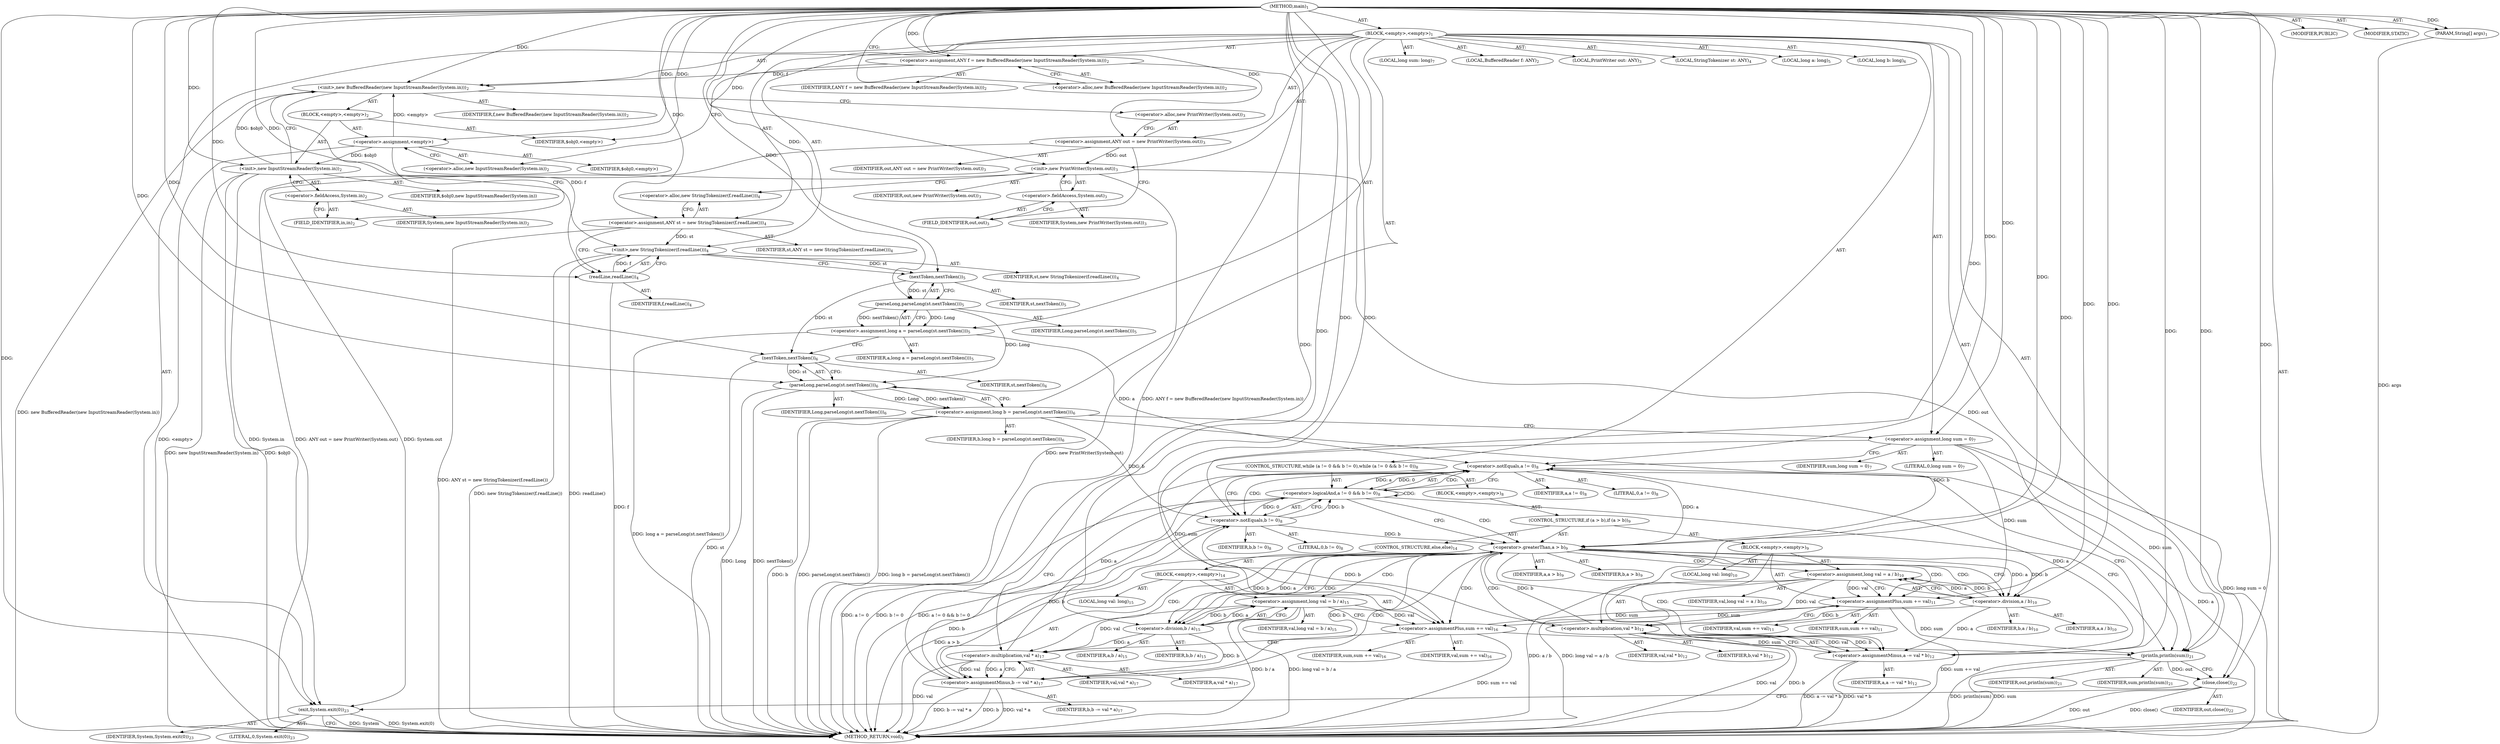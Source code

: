 digraph "main" {  
"23" [label = <(METHOD,main)<SUB>1</SUB>> ]
"24" [label = <(PARAM,String[] args)<SUB>1</SUB>> ]
"25" [label = <(BLOCK,&lt;empty&gt;,&lt;empty&gt;)<SUB>1</SUB>> ]
"4" [label = <(LOCAL,BufferedReader f: ANY)<SUB>2</SUB>> ]
"26" [label = <(&lt;operator&gt;.assignment,ANY f = new BufferedReader(new InputStreamReader(System.in)))<SUB>2</SUB>> ]
"27" [label = <(IDENTIFIER,f,ANY f = new BufferedReader(new InputStreamReader(System.in)))<SUB>2</SUB>> ]
"28" [label = <(&lt;operator&gt;.alloc,new BufferedReader(new InputStreamReader(System.in)))<SUB>2</SUB>> ]
"29" [label = <(&lt;init&gt;,new BufferedReader(new InputStreamReader(System.in)))<SUB>2</SUB>> ]
"3" [label = <(IDENTIFIER,f,new BufferedReader(new InputStreamReader(System.in)))<SUB>2</SUB>> ]
"30" [label = <(BLOCK,&lt;empty&gt;,&lt;empty&gt;)<SUB>2</SUB>> ]
"31" [label = <(&lt;operator&gt;.assignment,&lt;empty&gt;)> ]
"32" [label = <(IDENTIFIER,$obj0,&lt;empty&gt;)> ]
"33" [label = <(&lt;operator&gt;.alloc,new InputStreamReader(System.in))<SUB>2</SUB>> ]
"34" [label = <(&lt;init&gt;,new InputStreamReader(System.in))<SUB>2</SUB>> ]
"35" [label = <(IDENTIFIER,$obj0,new InputStreamReader(System.in))> ]
"36" [label = <(&lt;operator&gt;.fieldAccess,System.in)<SUB>2</SUB>> ]
"37" [label = <(IDENTIFIER,System,new InputStreamReader(System.in))<SUB>2</SUB>> ]
"38" [label = <(FIELD_IDENTIFIER,in,in)<SUB>2</SUB>> ]
"39" [label = <(IDENTIFIER,$obj0,&lt;empty&gt;)> ]
"6" [label = <(LOCAL,PrintWriter out: ANY)<SUB>3</SUB>> ]
"40" [label = <(&lt;operator&gt;.assignment,ANY out = new PrintWriter(System.out))<SUB>3</SUB>> ]
"41" [label = <(IDENTIFIER,out,ANY out = new PrintWriter(System.out))<SUB>3</SUB>> ]
"42" [label = <(&lt;operator&gt;.alloc,new PrintWriter(System.out))<SUB>3</SUB>> ]
"43" [label = <(&lt;init&gt;,new PrintWriter(System.out))<SUB>3</SUB>> ]
"5" [label = <(IDENTIFIER,out,new PrintWriter(System.out))<SUB>3</SUB>> ]
"44" [label = <(&lt;operator&gt;.fieldAccess,System.out)<SUB>3</SUB>> ]
"45" [label = <(IDENTIFIER,System,new PrintWriter(System.out))<SUB>3</SUB>> ]
"46" [label = <(FIELD_IDENTIFIER,out,out)<SUB>3</SUB>> ]
"8" [label = <(LOCAL,StringTokenizer st: ANY)<SUB>4</SUB>> ]
"47" [label = <(&lt;operator&gt;.assignment,ANY st = new StringTokenizer(f.readLine()))<SUB>4</SUB>> ]
"48" [label = <(IDENTIFIER,st,ANY st = new StringTokenizer(f.readLine()))<SUB>4</SUB>> ]
"49" [label = <(&lt;operator&gt;.alloc,new StringTokenizer(f.readLine()))<SUB>4</SUB>> ]
"50" [label = <(&lt;init&gt;,new StringTokenizer(f.readLine()))<SUB>4</SUB>> ]
"7" [label = <(IDENTIFIER,st,new StringTokenizer(f.readLine()))<SUB>4</SUB>> ]
"51" [label = <(readLine,readLine())<SUB>4</SUB>> ]
"52" [label = <(IDENTIFIER,f,readLine())<SUB>4</SUB>> ]
"53" [label = <(LOCAL,long a: long)<SUB>5</SUB>> ]
"54" [label = <(&lt;operator&gt;.assignment,long a = parseLong(st.nextToken()))<SUB>5</SUB>> ]
"55" [label = <(IDENTIFIER,a,long a = parseLong(st.nextToken()))<SUB>5</SUB>> ]
"56" [label = <(parseLong,parseLong(st.nextToken()))<SUB>5</SUB>> ]
"57" [label = <(IDENTIFIER,Long,parseLong(st.nextToken()))<SUB>5</SUB>> ]
"58" [label = <(nextToken,nextToken())<SUB>5</SUB>> ]
"59" [label = <(IDENTIFIER,st,nextToken())<SUB>5</SUB>> ]
"60" [label = <(LOCAL,long b: long)<SUB>6</SUB>> ]
"61" [label = <(&lt;operator&gt;.assignment,long b = parseLong(st.nextToken()))<SUB>6</SUB>> ]
"62" [label = <(IDENTIFIER,b,long b = parseLong(st.nextToken()))<SUB>6</SUB>> ]
"63" [label = <(parseLong,parseLong(st.nextToken()))<SUB>6</SUB>> ]
"64" [label = <(IDENTIFIER,Long,parseLong(st.nextToken()))<SUB>6</SUB>> ]
"65" [label = <(nextToken,nextToken())<SUB>6</SUB>> ]
"66" [label = <(IDENTIFIER,st,nextToken())<SUB>6</SUB>> ]
"67" [label = <(LOCAL,long sum: long)<SUB>7</SUB>> ]
"68" [label = <(&lt;operator&gt;.assignment,long sum = 0)<SUB>7</SUB>> ]
"69" [label = <(IDENTIFIER,sum,long sum = 0)<SUB>7</SUB>> ]
"70" [label = <(LITERAL,0,long sum = 0)<SUB>7</SUB>> ]
"71" [label = <(CONTROL_STRUCTURE,while (a != 0 &amp;&amp; b != 0),while (a != 0 &amp;&amp; b != 0))<SUB>8</SUB>> ]
"72" [label = <(&lt;operator&gt;.logicalAnd,a != 0 &amp;&amp; b != 0)<SUB>8</SUB>> ]
"73" [label = <(&lt;operator&gt;.notEquals,a != 0)<SUB>8</SUB>> ]
"74" [label = <(IDENTIFIER,a,a != 0)<SUB>8</SUB>> ]
"75" [label = <(LITERAL,0,a != 0)<SUB>8</SUB>> ]
"76" [label = <(&lt;operator&gt;.notEquals,b != 0)<SUB>8</SUB>> ]
"77" [label = <(IDENTIFIER,b,b != 0)<SUB>8</SUB>> ]
"78" [label = <(LITERAL,0,b != 0)<SUB>8</SUB>> ]
"79" [label = <(BLOCK,&lt;empty&gt;,&lt;empty&gt;)<SUB>8</SUB>> ]
"80" [label = <(CONTROL_STRUCTURE,if (a &gt; b),if (a &gt; b))<SUB>9</SUB>> ]
"81" [label = <(&lt;operator&gt;.greaterThan,a &gt; b)<SUB>9</SUB>> ]
"82" [label = <(IDENTIFIER,a,a &gt; b)<SUB>9</SUB>> ]
"83" [label = <(IDENTIFIER,b,a &gt; b)<SUB>9</SUB>> ]
"84" [label = <(BLOCK,&lt;empty&gt;,&lt;empty&gt;)<SUB>9</SUB>> ]
"85" [label = <(LOCAL,long val: long)<SUB>10</SUB>> ]
"86" [label = <(&lt;operator&gt;.assignment,long val = a / b)<SUB>10</SUB>> ]
"87" [label = <(IDENTIFIER,val,long val = a / b)<SUB>10</SUB>> ]
"88" [label = <(&lt;operator&gt;.division,a / b)<SUB>10</SUB>> ]
"89" [label = <(IDENTIFIER,a,a / b)<SUB>10</SUB>> ]
"90" [label = <(IDENTIFIER,b,a / b)<SUB>10</SUB>> ]
"91" [label = <(&lt;operator&gt;.assignmentPlus,sum += val)<SUB>11</SUB>> ]
"92" [label = <(IDENTIFIER,sum,sum += val)<SUB>11</SUB>> ]
"93" [label = <(IDENTIFIER,val,sum += val)<SUB>11</SUB>> ]
"94" [label = <(&lt;operator&gt;.assignmentMinus,a -= val * b)<SUB>12</SUB>> ]
"95" [label = <(IDENTIFIER,a,a -= val * b)<SUB>12</SUB>> ]
"96" [label = <(&lt;operator&gt;.multiplication,val * b)<SUB>12</SUB>> ]
"97" [label = <(IDENTIFIER,val,val * b)<SUB>12</SUB>> ]
"98" [label = <(IDENTIFIER,b,val * b)<SUB>12</SUB>> ]
"99" [label = <(CONTROL_STRUCTURE,else,else)<SUB>14</SUB>> ]
"100" [label = <(BLOCK,&lt;empty&gt;,&lt;empty&gt;)<SUB>14</SUB>> ]
"101" [label = <(LOCAL,long val: long)<SUB>15</SUB>> ]
"102" [label = <(&lt;operator&gt;.assignment,long val = b / a)<SUB>15</SUB>> ]
"103" [label = <(IDENTIFIER,val,long val = b / a)<SUB>15</SUB>> ]
"104" [label = <(&lt;operator&gt;.division,b / a)<SUB>15</SUB>> ]
"105" [label = <(IDENTIFIER,b,b / a)<SUB>15</SUB>> ]
"106" [label = <(IDENTIFIER,a,b / a)<SUB>15</SUB>> ]
"107" [label = <(&lt;operator&gt;.assignmentPlus,sum += val)<SUB>16</SUB>> ]
"108" [label = <(IDENTIFIER,sum,sum += val)<SUB>16</SUB>> ]
"109" [label = <(IDENTIFIER,val,sum += val)<SUB>16</SUB>> ]
"110" [label = <(&lt;operator&gt;.assignmentMinus,b -= val * a)<SUB>17</SUB>> ]
"111" [label = <(IDENTIFIER,b,b -= val * a)<SUB>17</SUB>> ]
"112" [label = <(&lt;operator&gt;.multiplication,val * a)<SUB>17</SUB>> ]
"113" [label = <(IDENTIFIER,val,val * a)<SUB>17</SUB>> ]
"114" [label = <(IDENTIFIER,a,val * a)<SUB>17</SUB>> ]
"115" [label = <(println,println(sum))<SUB>21</SUB>> ]
"116" [label = <(IDENTIFIER,out,println(sum))<SUB>21</SUB>> ]
"117" [label = <(IDENTIFIER,sum,println(sum))<SUB>21</SUB>> ]
"118" [label = <(close,close())<SUB>22</SUB>> ]
"119" [label = <(IDENTIFIER,out,close())<SUB>22</SUB>> ]
"120" [label = <(exit,System.exit(0))<SUB>23</SUB>> ]
"121" [label = <(IDENTIFIER,System,System.exit(0))<SUB>23</SUB>> ]
"122" [label = <(LITERAL,0,System.exit(0))<SUB>23</SUB>> ]
"123" [label = <(MODIFIER,PUBLIC)> ]
"124" [label = <(MODIFIER,STATIC)> ]
"125" [label = <(METHOD_RETURN,void)<SUB>1</SUB>> ]
  "23" -> "24"  [ label = "AST: "] 
  "23" -> "25"  [ label = "AST: "] 
  "23" -> "123"  [ label = "AST: "] 
  "23" -> "124"  [ label = "AST: "] 
  "23" -> "125"  [ label = "AST: "] 
  "25" -> "4"  [ label = "AST: "] 
  "25" -> "26"  [ label = "AST: "] 
  "25" -> "29"  [ label = "AST: "] 
  "25" -> "6"  [ label = "AST: "] 
  "25" -> "40"  [ label = "AST: "] 
  "25" -> "43"  [ label = "AST: "] 
  "25" -> "8"  [ label = "AST: "] 
  "25" -> "47"  [ label = "AST: "] 
  "25" -> "50"  [ label = "AST: "] 
  "25" -> "53"  [ label = "AST: "] 
  "25" -> "54"  [ label = "AST: "] 
  "25" -> "60"  [ label = "AST: "] 
  "25" -> "61"  [ label = "AST: "] 
  "25" -> "67"  [ label = "AST: "] 
  "25" -> "68"  [ label = "AST: "] 
  "25" -> "71"  [ label = "AST: "] 
  "25" -> "115"  [ label = "AST: "] 
  "25" -> "118"  [ label = "AST: "] 
  "25" -> "120"  [ label = "AST: "] 
  "26" -> "27"  [ label = "AST: "] 
  "26" -> "28"  [ label = "AST: "] 
  "29" -> "3"  [ label = "AST: "] 
  "29" -> "30"  [ label = "AST: "] 
  "30" -> "31"  [ label = "AST: "] 
  "30" -> "34"  [ label = "AST: "] 
  "30" -> "39"  [ label = "AST: "] 
  "31" -> "32"  [ label = "AST: "] 
  "31" -> "33"  [ label = "AST: "] 
  "34" -> "35"  [ label = "AST: "] 
  "34" -> "36"  [ label = "AST: "] 
  "36" -> "37"  [ label = "AST: "] 
  "36" -> "38"  [ label = "AST: "] 
  "40" -> "41"  [ label = "AST: "] 
  "40" -> "42"  [ label = "AST: "] 
  "43" -> "5"  [ label = "AST: "] 
  "43" -> "44"  [ label = "AST: "] 
  "44" -> "45"  [ label = "AST: "] 
  "44" -> "46"  [ label = "AST: "] 
  "47" -> "48"  [ label = "AST: "] 
  "47" -> "49"  [ label = "AST: "] 
  "50" -> "7"  [ label = "AST: "] 
  "50" -> "51"  [ label = "AST: "] 
  "51" -> "52"  [ label = "AST: "] 
  "54" -> "55"  [ label = "AST: "] 
  "54" -> "56"  [ label = "AST: "] 
  "56" -> "57"  [ label = "AST: "] 
  "56" -> "58"  [ label = "AST: "] 
  "58" -> "59"  [ label = "AST: "] 
  "61" -> "62"  [ label = "AST: "] 
  "61" -> "63"  [ label = "AST: "] 
  "63" -> "64"  [ label = "AST: "] 
  "63" -> "65"  [ label = "AST: "] 
  "65" -> "66"  [ label = "AST: "] 
  "68" -> "69"  [ label = "AST: "] 
  "68" -> "70"  [ label = "AST: "] 
  "71" -> "72"  [ label = "AST: "] 
  "71" -> "79"  [ label = "AST: "] 
  "72" -> "73"  [ label = "AST: "] 
  "72" -> "76"  [ label = "AST: "] 
  "73" -> "74"  [ label = "AST: "] 
  "73" -> "75"  [ label = "AST: "] 
  "76" -> "77"  [ label = "AST: "] 
  "76" -> "78"  [ label = "AST: "] 
  "79" -> "80"  [ label = "AST: "] 
  "80" -> "81"  [ label = "AST: "] 
  "80" -> "84"  [ label = "AST: "] 
  "80" -> "99"  [ label = "AST: "] 
  "81" -> "82"  [ label = "AST: "] 
  "81" -> "83"  [ label = "AST: "] 
  "84" -> "85"  [ label = "AST: "] 
  "84" -> "86"  [ label = "AST: "] 
  "84" -> "91"  [ label = "AST: "] 
  "84" -> "94"  [ label = "AST: "] 
  "86" -> "87"  [ label = "AST: "] 
  "86" -> "88"  [ label = "AST: "] 
  "88" -> "89"  [ label = "AST: "] 
  "88" -> "90"  [ label = "AST: "] 
  "91" -> "92"  [ label = "AST: "] 
  "91" -> "93"  [ label = "AST: "] 
  "94" -> "95"  [ label = "AST: "] 
  "94" -> "96"  [ label = "AST: "] 
  "96" -> "97"  [ label = "AST: "] 
  "96" -> "98"  [ label = "AST: "] 
  "99" -> "100"  [ label = "AST: "] 
  "100" -> "101"  [ label = "AST: "] 
  "100" -> "102"  [ label = "AST: "] 
  "100" -> "107"  [ label = "AST: "] 
  "100" -> "110"  [ label = "AST: "] 
  "102" -> "103"  [ label = "AST: "] 
  "102" -> "104"  [ label = "AST: "] 
  "104" -> "105"  [ label = "AST: "] 
  "104" -> "106"  [ label = "AST: "] 
  "107" -> "108"  [ label = "AST: "] 
  "107" -> "109"  [ label = "AST: "] 
  "110" -> "111"  [ label = "AST: "] 
  "110" -> "112"  [ label = "AST: "] 
  "112" -> "113"  [ label = "AST: "] 
  "112" -> "114"  [ label = "AST: "] 
  "115" -> "116"  [ label = "AST: "] 
  "115" -> "117"  [ label = "AST: "] 
  "118" -> "119"  [ label = "AST: "] 
  "120" -> "121"  [ label = "AST: "] 
  "120" -> "122"  [ label = "AST: "] 
  "26" -> "33"  [ label = "CFG: "] 
  "29" -> "42"  [ label = "CFG: "] 
  "40" -> "46"  [ label = "CFG: "] 
  "43" -> "49"  [ label = "CFG: "] 
  "47" -> "51"  [ label = "CFG: "] 
  "50" -> "58"  [ label = "CFG: "] 
  "54" -> "65"  [ label = "CFG: "] 
  "61" -> "68"  [ label = "CFG: "] 
  "68" -> "73"  [ label = "CFG: "] 
  "115" -> "118"  [ label = "CFG: "] 
  "118" -> "120"  [ label = "CFG: "] 
  "120" -> "125"  [ label = "CFG: "] 
  "28" -> "26"  [ label = "CFG: "] 
  "42" -> "40"  [ label = "CFG: "] 
  "44" -> "43"  [ label = "CFG: "] 
  "49" -> "47"  [ label = "CFG: "] 
  "51" -> "50"  [ label = "CFG: "] 
  "56" -> "54"  [ label = "CFG: "] 
  "63" -> "61"  [ label = "CFG: "] 
  "72" -> "81"  [ label = "CFG: "] 
  "72" -> "115"  [ label = "CFG: "] 
  "31" -> "38"  [ label = "CFG: "] 
  "34" -> "29"  [ label = "CFG: "] 
  "46" -> "44"  [ label = "CFG: "] 
  "58" -> "56"  [ label = "CFG: "] 
  "65" -> "63"  [ label = "CFG: "] 
  "73" -> "72"  [ label = "CFG: "] 
  "73" -> "76"  [ label = "CFG: "] 
  "76" -> "72"  [ label = "CFG: "] 
  "33" -> "31"  [ label = "CFG: "] 
  "36" -> "34"  [ label = "CFG: "] 
  "81" -> "88"  [ label = "CFG: "] 
  "81" -> "104"  [ label = "CFG: "] 
  "38" -> "36"  [ label = "CFG: "] 
  "86" -> "91"  [ label = "CFG: "] 
  "91" -> "96"  [ label = "CFG: "] 
  "94" -> "73"  [ label = "CFG: "] 
  "88" -> "86"  [ label = "CFG: "] 
  "96" -> "94"  [ label = "CFG: "] 
  "102" -> "107"  [ label = "CFG: "] 
  "107" -> "112"  [ label = "CFG: "] 
  "110" -> "73"  [ label = "CFG: "] 
  "104" -> "102"  [ label = "CFG: "] 
  "112" -> "110"  [ label = "CFG: "] 
  "23" -> "28"  [ label = "CFG: "] 
  "24" -> "125"  [ label = "DDG: args"] 
  "26" -> "125"  [ label = "DDG: ANY f = new BufferedReader(new InputStreamReader(System.in))"] 
  "31" -> "125"  [ label = "DDG: &lt;empty&gt;"] 
  "34" -> "125"  [ label = "DDG: $obj0"] 
  "34" -> "125"  [ label = "DDG: new InputStreamReader(System.in)"] 
  "29" -> "125"  [ label = "DDG: new BufferedReader(new InputStreamReader(System.in))"] 
  "40" -> "125"  [ label = "DDG: ANY out = new PrintWriter(System.out)"] 
  "43" -> "125"  [ label = "DDG: new PrintWriter(System.out)"] 
  "47" -> "125"  [ label = "DDG: ANY st = new StringTokenizer(f.readLine())"] 
  "51" -> "125"  [ label = "DDG: f"] 
  "50" -> "125"  [ label = "DDG: readLine()"] 
  "50" -> "125"  [ label = "DDG: new StringTokenizer(f.readLine())"] 
  "54" -> "125"  [ label = "DDG: long a = parseLong(st.nextToken())"] 
  "61" -> "125"  [ label = "DDG: b"] 
  "63" -> "125"  [ label = "DDG: Long"] 
  "65" -> "125"  [ label = "DDG: st"] 
  "63" -> "125"  [ label = "DDG: nextToken()"] 
  "61" -> "125"  [ label = "DDG: parseLong(st.nextToken())"] 
  "61" -> "125"  [ label = "DDG: long b = parseLong(st.nextToken())"] 
  "68" -> "125"  [ label = "DDG: long sum = 0"] 
  "73" -> "125"  [ label = "DDG: a"] 
  "72" -> "125"  [ label = "DDG: a != 0"] 
  "76" -> "125"  [ label = "DDG: b"] 
  "72" -> "125"  [ label = "DDG: b != 0"] 
  "72" -> "125"  [ label = "DDG: a != 0 &amp;&amp; b != 0"] 
  "115" -> "125"  [ label = "DDG: sum"] 
  "115" -> "125"  [ label = "DDG: println(sum)"] 
  "118" -> "125"  [ label = "DDG: out"] 
  "118" -> "125"  [ label = "DDG: close()"] 
  "120" -> "125"  [ label = "DDG: System"] 
  "120" -> "125"  [ label = "DDG: System.exit(0)"] 
  "81" -> "125"  [ label = "DDG: a &gt; b"] 
  "102" -> "125"  [ label = "DDG: b / a"] 
  "102" -> "125"  [ label = "DDG: long val = b / a"] 
  "107" -> "125"  [ label = "DDG: sum += val"] 
  "110" -> "125"  [ label = "DDG: b"] 
  "112" -> "125"  [ label = "DDG: val"] 
  "110" -> "125"  [ label = "DDG: val * a"] 
  "110" -> "125"  [ label = "DDG: b -= val * a"] 
  "86" -> "125"  [ label = "DDG: a / b"] 
  "86" -> "125"  [ label = "DDG: long val = a / b"] 
  "91" -> "125"  [ label = "DDG: sum += val"] 
  "96" -> "125"  [ label = "DDG: val"] 
  "96" -> "125"  [ label = "DDG: b"] 
  "94" -> "125"  [ label = "DDG: val * b"] 
  "94" -> "125"  [ label = "DDG: a -= val * b"] 
  "23" -> "24"  [ label = "DDG: "] 
  "23" -> "26"  [ label = "DDG: "] 
  "23" -> "40"  [ label = "DDG: "] 
  "23" -> "47"  [ label = "DDG: "] 
  "56" -> "54"  [ label = "DDG: Long"] 
  "56" -> "54"  [ label = "DDG: nextToken()"] 
  "63" -> "61"  [ label = "DDG: Long"] 
  "63" -> "61"  [ label = "DDG: nextToken()"] 
  "23" -> "68"  [ label = "DDG: "] 
  "26" -> "29"  [ label = "DDG: f"] 
  "23" -> "29"  [ label = "DDG: "] 
  "31" -> "29"  [ label = "DDG: &lt;empty&gt;"] 
  "34" -> "29"  [ label = "DDG: $obj0"] 
  "40" -> "43"  [ label = "DDG: out"] 
  "23" -> "43"  [ label = "DDG: "] 
  "47" -> "50"  [ label = "DDG: st"] 
  "23" -> "50"  [ label = "DDG: "] 
  "51" -> "50"  [ label = "DDG: f"] 
  "43" -> "115"  [ label = "DDG: out"] 
  "23" -> "115"  [ label = "DDG: "] 
  "68" -> "115"  [ label = "DDG: sum"] 
  "107" -> "115"  [ label = "DDG: sum"] 
  "91" -> "115"  [ label = "DDG: sum"] 
  "115" -> "118"  [ label = "DDG: out"] 
  "23" -> "118"  [ label = "DDG: "] 
  "34" -> "120"  [ label = "DDG: System.in"] 
  "43" -> "120"  [ label = "DDG: System.out"] 
  "23" -> "120"  [ label = "DDG: "] 
  "23" -> "31"  [ label = "DDG: "] 
  "23" -> "39"  [ label = "DDG: "] 
  "29" -> "51"  [ label = "DDG: f"] 
  "23" -> "51"  [ label = "DDG: "] 
  "23" -> "56"  [ label = "DDG: "] 
  "58" -> "56"  [ label = "DDG: st"] 
  "56" -> "63"  [ label = "DDG: Long"] 
  "23" -> "63"  [ label = "DDG: "] 
  "65" -> "63"  [ label = "DDG: st"] 
  "73" -> "72"  [ label = "DDG: a"] 
  "73" -> "72"  [ label = "DDG: 0"] 
  "76" -> "72"  [ label = "DDG: b"] 
  "76" -> "72"  [ label = "DDG: 0"] 
  "31" -> "34"  [ label = "DDG: $obj0"] 
  "23" -> "34"  [ label = "DDG: "] 
  "50" -> "58"  [ label = "DDG: st"] 
  "23" -> "58"  [ label = "DDG: "] 
  "58" -> "65"  [ label = "DDG: st"] 
  "23" -> "65"  [ label = "DDG: "] 
  "54" -> "73"  [ label = "DDG: a"] 
  "112" -> "73"  [ label = "DDG: a"] 
  "94" -> "73"  [ label = "DDG: a"] 
  "23" -> "73"  [ label = "DDG: "] 
  "61" -> "76"  [ label = "DDG: b"] 
  "110" -> "76"  [ label = "DDG: b"] 
  "96" -> "76"  [ label = "DDG: b"] 
  "23" -> "76"  [ label = "DDG: "] 
  "73" -> "81"  [ label = "DDG: a"] 
  "23" -> "81"  [ label = "DDG: "] 
  "61" -> "81"  [ label = "DDG: b"] 
  "76" -> "81"  [ label = "DDG: b"] 
  "110" -> "81"  [ label = "DDG: b"] 
  "96" -> "81"  [ label = "DDG: b"] 
  "88" -> "86"  [ label = "DDG: a"] 
  "88" -> "86"  [ label = "DDG: b"] 
  "86" -> "91"  [ label = "DDG: val"] 
  "23" -> "91"  [ label = "DDG: "] 
  "96" -> "94"  [ label = "DDG: val"] 
  "96" -> "94"  [ label = "DDG: b"] 
  "68" -> "91"  [ label = "DDG: sum"] 
  "107" -> "91"  [ label = "DDG: sum"] 
  "88" -> "94"  [ label = "DDG: a"] 
  "23" -> "94"  [ label = "DDG: "] 
  "104" -> "102"  [ label = "DDG: b"] 
  "104" -> "102"  [ label = "DDG: a"] 
  "102" -> "107"  [ label = "DDG: val"] 
  "23" -> "107"  [ label = "DDG: "] 
  "112" -> "110"  [ label = "DDG: val"] 
  "112" -> "110"  [ label = "DDG: a"] 
  "81" -> "88"  [ label = "DDG: a"] 
  "23" -> "88"  [ label = "DDG: "] 
  "81" -> "88"  [ label = "DDG: b"] 
  "23" -> "96"  [ label = "DDG: "] 
  "86" -> "96"  [ label = "DDG: val"] 
  "88" -> "96"  [ label = "DDG: b"] 
  "68" -> "107"  [ label = "DDG: sum"] 
  "91" -> "107"  [ label = "DDG: sum"] 
  "104" -> "110"  [ label = "DDG: b"] 
  "23" -> "110"  [ label = "DDG: "] 
  "81" -> "104"  [ label = "DDG: b"] 
  "23" -> "104"  [ label = "DDG: "] 
  "81" -> "104"  [ label = "DDG: a"] 
  "23" -> "112"  [ label = "DDG: "] 
  "102" -> "112"  [ label = "DDG: val"] 
  "104" -> "112"  [ label = "DDG: a"] 
  "72" -> "73"  [ label = "CDG: "] 
  "72" -> "81"  [ label = "CDG: "] 
  "72" -> "72"  [ label = "CDG: "] 
  "73" -> "76"  [ label = "CDG: "] 
  "81" -> "107"  [ label = "CDG: "] 
  "81" -> "94"  [ label = "CDG: "] 
  "81" -> "96"  [ label = "CDG: "] 
  "81" -> "102"  [ label = "CDG: "] 
  "81" -> "88"  [ label = "CDG: "] 
  "81" -> "104"  [ label = "CDG: "] 
  "81" -> "110"  [ label = "CDG: "] 
  "81" -> "91"  [ label = "CDG: "] 
  "81" -> "112"  [ label = "CDG: "] 
  "81" -> "86"  [ label = "CDG: "] 
}
